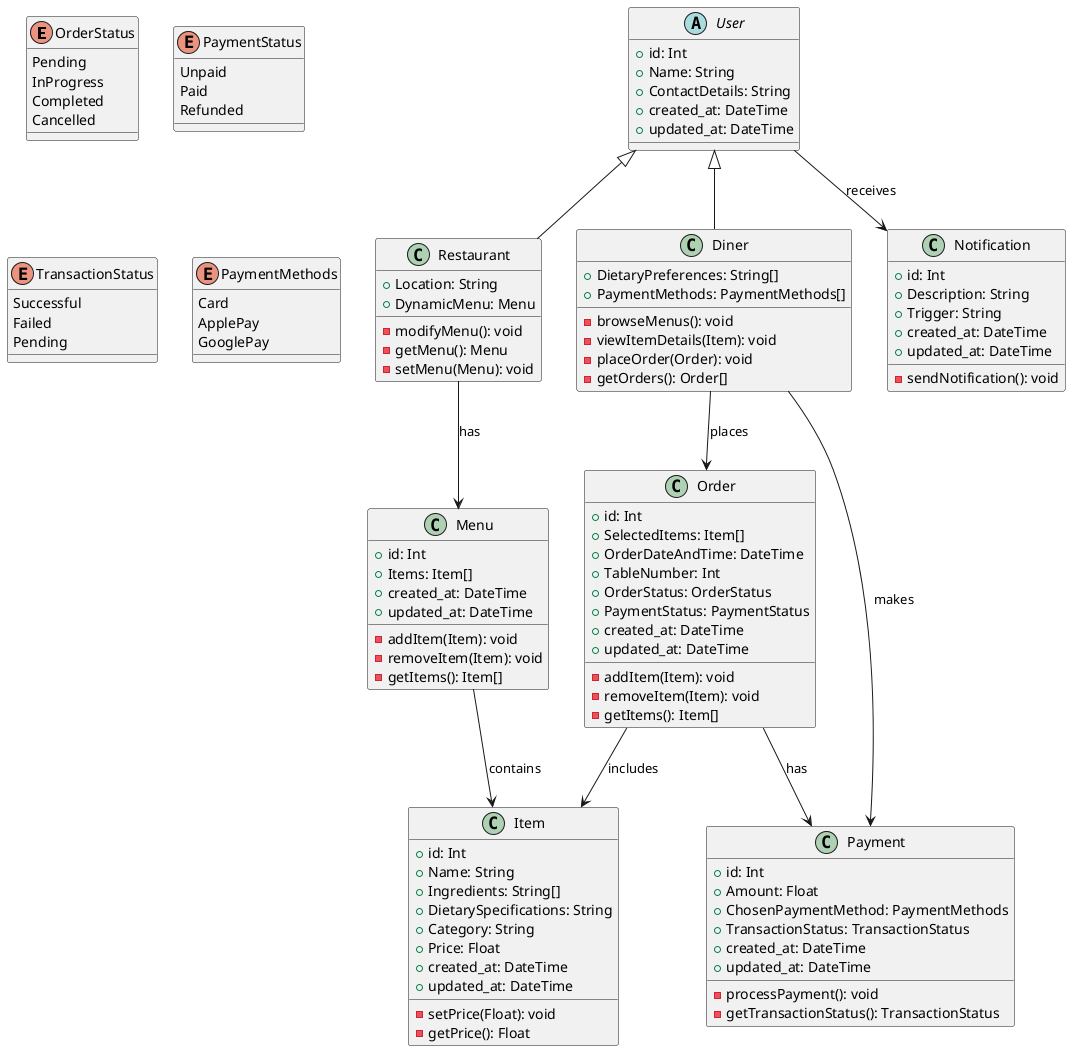 @startuml GrableDigitalDiningPlatform

' Enumeration for Order Status
enum OrderStatus {
  Pending
  InProgress
  Completed
  Cancelled
}

' Enumeration for Payment Status
enum PaymentStatus {
  Unpaid
  Paid
  Refunded
}

' Enumeration for Transaction Status
enum TransactionStatus {
  Successful
  Failed
  Pending
}

' Enumeration for Payment Methods
enum PaymentMethods {
  Card
  ApplePay
  GooglePay
}

' Abstract class for Users
abstract class User {
  + id: Int
  + Name: String
  + ContactDetails: String
  + created_at: DateTime
  + updated_at: DateTime
}

' Derived class for Restaurants
class Restaurant extends User {
  + Location: String
  + DynamicMenu: Menu
  - modifyMenu(): void
  - getMenu(): Menu
  - setMenu(Menu): void
}

' Derived class for Diners
class Diner extends User {
  + DietaryPreferences: String[]
  + PaymentMethods: PaymentMethods[]
  - browseMenus(): void
  - viewItemDetails(Item): void
  - placeOrder(Order): void
  - getOrders(): Order[]
}

' Class for Menu
class Menu {
  + id: Int
  + Items: Item[]
  + created_at: DateTime
  + updated_at: DateTime
  - addItem(Item): void
  - removeItem(Item): void
  - getItems(): Item[]
}

' Class for Item
class Item {
  + id: Int
  + Name: String
  + Ingredients: String[]
  + DietarySpecifications: String
  + Category: String
  + Price: Float
  + created_at: DateTime
  + updated_at: DateTime
  - setPrice(Float): void
  - getPrice(): Float
}

' Class for Order
class Order {
  + id: Int
  + SelectedItems: Item[]
  + OrderDateAndTime: DateTime
  + TableNumber: Int
  + OrderStatus: OrderStatus
  + PaymentStatus: PaymentStatus
  + created_at: DateTime
  + updated_at: DateTime
  - addItem(Item): void
  - removeItem(Item): void
  - getItems(): Item[]
}

' Class for Payment
class Payment {
  + id: Int
  + Amount: Float
  + ChosenPaymentMethod: PaymentMethods
  + TransactionStatus: TransactionStatus
  + created_at: DateTime
  + updated_at: DateTime
  - processPayment(): void
  - getTransactionStatus(): TransactionStatus
}

' Class for Notification
class Notification {
  + id: Int
  + Description: String
  + Trigger: String
  + created_at: DateTime
  + updated_at: DateTime
  - sendNotification(): void
}

' Associations
Restaurant --> Menu: "has"
Menu --> Item: "contains"
Diner --> Order: "places"
Order --> Item: "includes"
Diner --> Payment: "makes"
Order --> Payment: "has"
User --> Notification: "receives"

@enduml